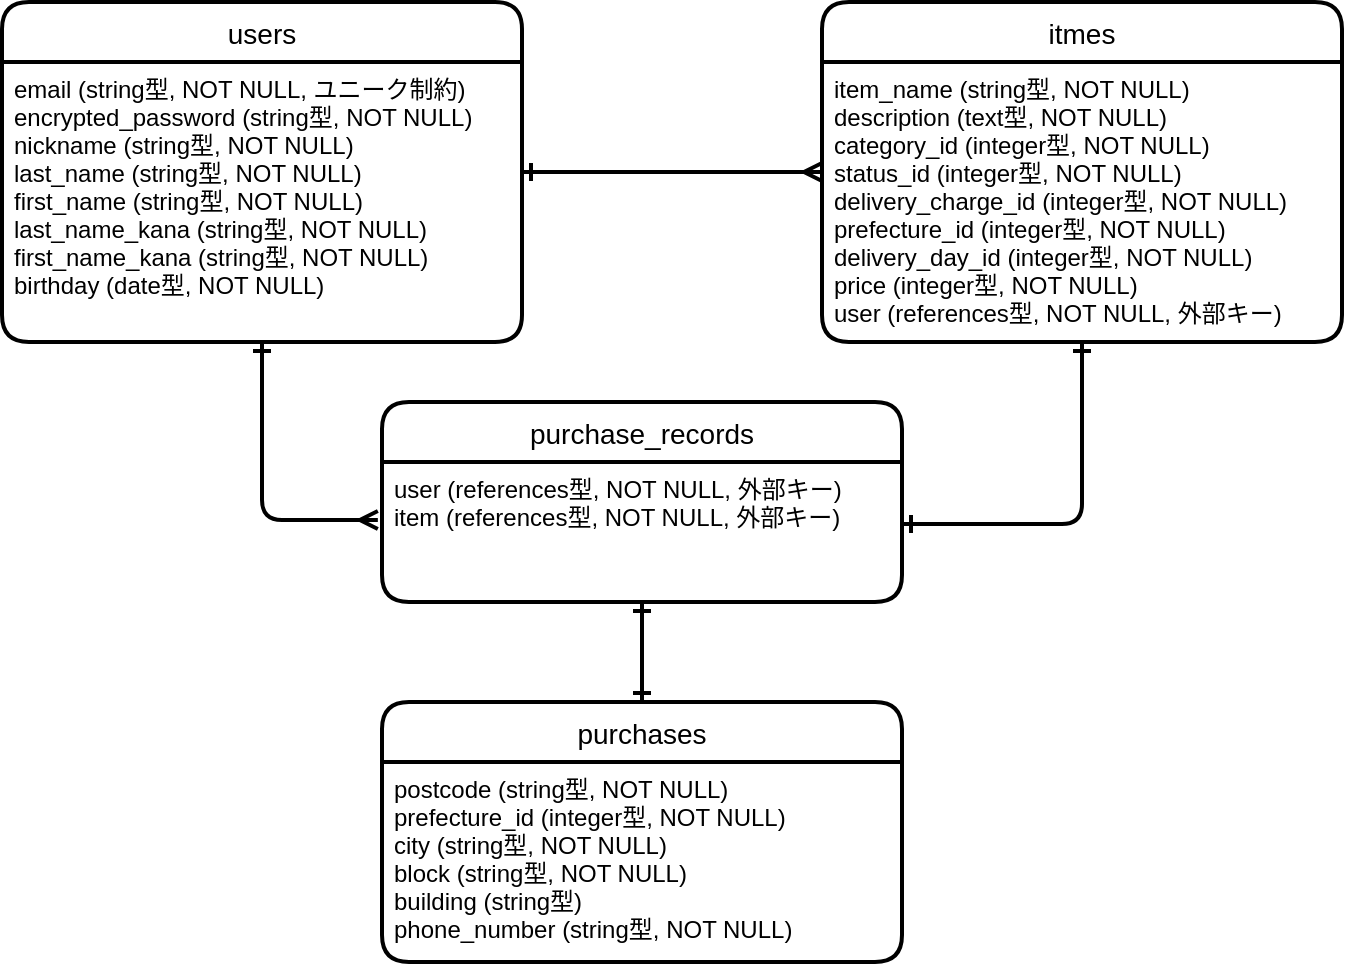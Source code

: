 <mxfile>
    <diagram id="BPodN3KNo0lKd6EXeG8k" name="ページ1">
        <mxGraphModel dx="702" dy="1723" grid="1" gridSize="10" guides="1" tooltips="1" connect="0" arrows="1" fold="1" page="1" pageScale="1" pageWidth="827" pageHeight="1169" math="0" shadow="0">
            <root>
                <mxCell id="0"/>
                <mxCell id="1" parent="0"/>
                <mxCell id="2" value="users" style="swimlane;childLayout=stackLayout;horizontal=1;startSize=30;horizontalStack=0;rounded=1;fontSize=14;fontStyle=0;strokeWidth=2;resizeParent=0;resizeLast=1;shadow=0;dashed=0;align=center;" parent="1" vertex="1">
                    <mxGeometry x="80" y="-710" width="260" height="170" as="geometry"/>
                </mxCell>
                <mxCell id="3" value="email (string型, NOT NULL, ユニーク制約)&#10;encrypted_password (string型, NOT NULL)&#10;nickname (string型, NOT NULL)&#10;last_name (string型, NOT NULL)&#10;first_name (string型, NOT NULL)&#10;last_name_kana (string型, NOT NULL)&#10;first_name_kana (string型, NOT NULL)&#10;birthday (date型, NOT NULL)" style="align=left;strokeColor=none;fillColor=none;spacingLeft=4;fontSize=12;verticalAlign=top;resizable=0;rotatable=0;part=1;" parent="2" vertex="1">
                    <mxGeometry y="30" width="260" height="140" as="geometry"/>
                </mxCell>
                <mxCell id="25" style="edgeStyle=orthogonalEdgeStyle;html=1;entryX=1;entryY=0.443;entryDx=0;entryDy=0;entryPerimeter=0;startArrow=ERone;startFill=0;endArrow=ERone;endFill=0;strokeWidth=2;" edge="1" parent="1" source="6" target="19">
                    <mxGeometry relative="1" as="geometry"/>
                </mxCell>
                <mxCell id="6" value="itmes" style="swimlane;childLayout=stackLayout;horizontal=1;startSize=30;horizontalStack=0;rounded=1;fontSize=14;fontStyle=0;strokeWidth=2;resizeParent=0;resizeLast=1;shadow=0;dashed=0;align=center;" parent="1" vertex="1">
                    <mxGeometry x="490" y="-710" width="260" height="170" as="geometry"/>
                </mxCell>
                <mxCell id="7" value="item_name (string型, NOT NULL)&#10;description (text型, NOT NULL)&#10;category_id (integer型, NOT NULL)&#10;status_id (integer型, NOT NULL)&#10;delivery_charge_id (integer型, NOT NULL)&#10;prefecture_id (integer型, NOT NULL)&#10;delivery_day_id (integer型, NOT NULL)&#10;price (integer型, NOT NULL)&#10;user (references型, NOT NULL, 外部キー)&#10;" style="align=left;strokeColor=none;fillColor=none;spacingLeft=4;fontSize=12;verticalAlign=top;resizable=0;rotatable=0;part=1;" parent="6" vertex="1">
                    <mxGeometry y="30" width="260" height="140" as="geometry"/>
                </mxCell>
                <mxCell id="10" value="purchase_records" style="swimlane;childLayout=stackLayout;horizontal=1;startSize=30;horizontalStack=0;rounded=1;fontSize=14;fontStyle=0;strokeWidth=2;resizeParent=0;resizeLast=1;shadow=0;dashed=0;align=center;" parent="1" vertex="1">
                    <mxGeometry x="270" y="-510" width="260" height="100" as="geometry"/>
                </mxCell>
                <mxCell id="19" value="user (references型, NOT NULL, 外部キー)&#10;item (references型, NOT NULL, 外部キー)" style="align=left;strokeColor=none;fillColor=none;spacingLeft=4;fontSize=12;verticalAlign=top;resizable=0;rotatable=0;part=1;" vertex="1" parent="10">
                    <mxGeometry y="30" width="260" height="70" as="geometry"/>
                </mxCell>
                <mxCell id="17" style="edgeStyle=orthogonalEdgeStyle;html=1;startArrow=ERone;startFill=0;endArrow=ERmany;endFill=0;strokeWidth=2;" parent="1" source="3" target="7" edge="1">
                    <mxGeometry relative="1" as="geometry">
                        <Array as="points">
                            <mxPoint x="390" y="-625"/>
                            <mxPoint x="390" y="-625"/>
                        </Array>
                    </mxGeometry>
                </mxCell>
                <mxCell id="20" value="purchases" style="swimlane;childLayout=stackLayout;horizontal=1;startSize=30;horizontalStack=0;rounded=1;fontSize=14;fontStyle=0;strokeWidth=2;resizeParent=0;resizeLast=1;shadow=0;dashed=0;align=center;" vertex="1" parent="1">
                    <mxGeometry x="270" y="-360" width="260" height="130" as="geometry"/>
                </mxCell>
                <mxCell id="21" value="postcode (string型, NOT NULL)&#10;prefecture_id (integer型, NOT NULL)&#10;city (string型, NOT NULL)&#10;block (string型, NOT NULL)&#10;building (string型)&#10;phone_number (string型, NOT NULL)" style="align=left;strokeColor=none;fillColor=none;spacingLeft=4;fontSize=12;verticalAlign=top;resizable=0;rotatable=0;part=1;" vertex="1" parent="20">
                    <mxGeometry y="30" width="260" height="100" as="geometry"/>
                </mxCell>
                <mxCell id="24" style="edgeStyle=orthogonalEdgeStyle;html=1;entryX=-0.008;entryY=0.414;entryDx=0;entryDy=0;entryPerimeter=0;endArrow=ERmany;endFill=0;strokeWidth=2;startArrow=ERone;startFill=0;" edge="1" parent="1" source="3" target="19">
                    <mxGeometry relative="1" as="geometry">
                        <Array as="points">
                            <mxPoint x="210" y="-451"/>
                        </Array>
                    </mxGeometry>
                </mxCell>
                <mxCell id="26" style="edgeStyle=orthogonalEdgeStyle;html=1;startArrow=ERone;startFill=0;endArrow=ERone;endFill=0;strokeWidth=2;" edge="1" parent="1" source="19" target="20">
                    <mxGeometry relative="1" as="geometry"/>
                </mxCell>
            </root>
        </mxGraphModel>
    </diagram>
</mxfile>